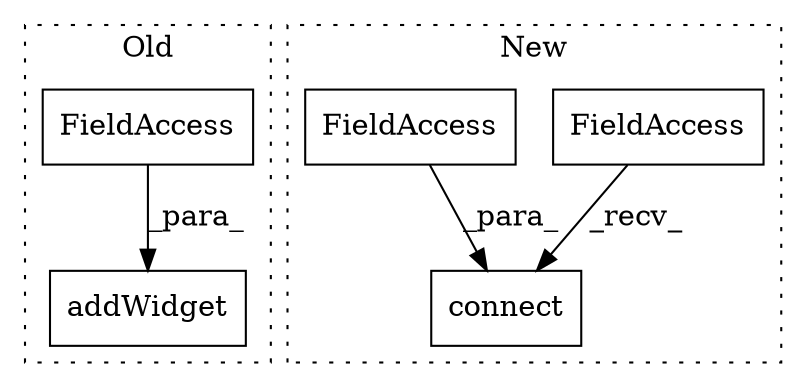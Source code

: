 digraph G {
subgraph cluster0 {
1 [label="addWidget" a="32" s="2949,3007" l="10,1" shape="box"];
5 [label="FieldAccess" a="22" s="2993" l="14" shape="box"];
label = "Old";
style="dotted";
}
subgraph cluster1 {
2 [label="connect" a="32" s="3288,3313" l="8,1" shape="box"];
3 [label="FieldAccess" a="22" s="3275" l="12" shape="box"];
4 [label="FieldAccess" a="22" s="3296" l="17" shape="box"];
label = "New";
style="dotted";
}
3 -> 2 [label="_recv_"];
4 -> 2 [label="_para_"];
5 -> 1 [label="_para_"];
}